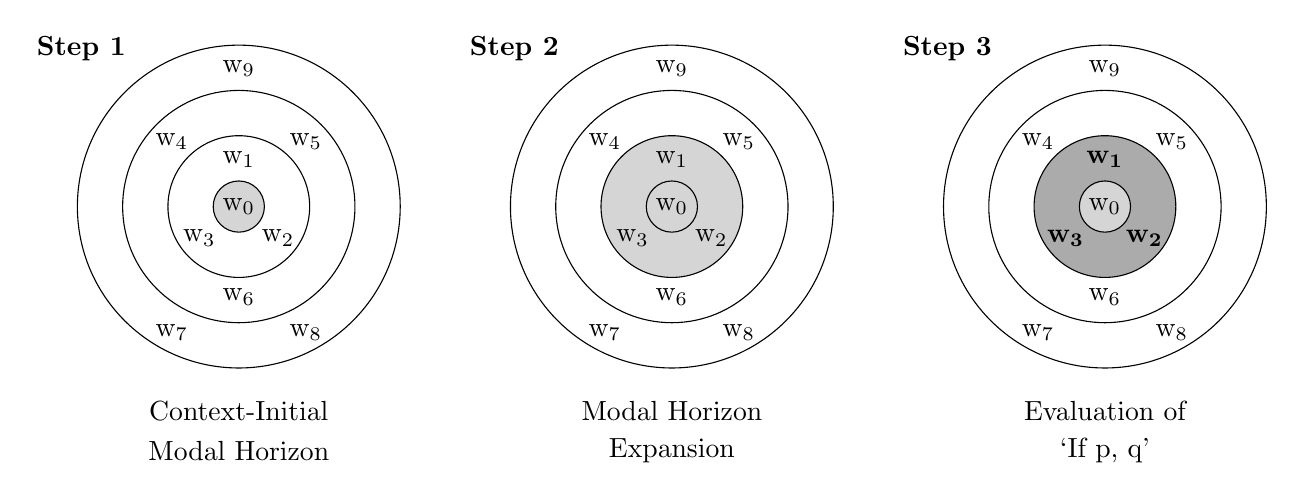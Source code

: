 \begin{tikzpicture}
	\coordinate (O) at (0,0);
    \node at (-2,2) {\textbf{Step 1}};
	\draw[fill=white] (O) circle (2.05);
	\draw[fill=white] (O) circle (1.475);
	\draw[fill=white] (O) circle (0.9);
	\draw[fill=gray!33] (O) circle (0.325)node {w\textsubscript{0}};

	\node at (0,0.6) {w\textsubscript{1}};
	\node at (0.5,-0.4) {w\textsubscript{2}};
	\node at (-0.5,-0.4) {w\textsubscript{3}};
	
	\node at (-0.85,0.825) {w\textsubscript{4}};
	\node at (0.85,0.825) {w\textsubscript{5}};
	\node at (0,-1.15) {w\textsubscript{6}};
	
	\node at (-0.85,-1.6) {w\textsubscript{7}};
	\node at (0.85,-1.6) {w\textsubscript{8}};
	\node at (0,1.75) {w\textsubscript{9}};
	
	\node at (0,-2.6) {Context-Initial};
	\node at (0,-3.1) {Modal Horizon};
	
	
	\begin{scope}[xshift=5.5cm]
		\coordinate (O) at (0,0);
        \node at (-2,2) {\textbf{Step 2}};
    \draw[fill=white] (O) circle (2.05);
	\draw[fill=white] (O) circle (1.475);
	\draw[fill=gray!33] (O) circle (0.9);
	\draw[fill=gray!33] (O) circle (0.325)node {w\textsubscript{0}};

	\node at (0,0.6) {w\textsubscript{1}};
	\node at (0.5,-0.4) {w\textsubscript{2}};
	\node at (-0.5,-0.4) {w\textsubscript{3}};
	
	\node at (-0.85,0.825) {w\textsubscript{4}};
	\node at (0.85,0.825) {w\textsubscript{5}};
	\node at (0,-1.15) {w\textsubscript{6}};
	
	\node at (-0.85,-1.6) {w\textsubscript{7}};
	\node at (0.85,-1.6) {w\textsubscript{8}};
	\node at (0,1.75) {w\textsubscript{9}};
	
	\node at (0,-2.6) {Modal Horizon};
	\node at (0,-3.1) {Expansion};
	
	
	\begin{scope}[xshift=5.5cm]
		\coordinate (O) at (0,0);
        \node at (-2,2) {\textbf{Step 3}};
    \draw[fill=white] (O) circle (2.05);
	\draw[fill=white] (O) circle (1.475);
	\draw[fill=gray!66] (O) circle (0.9);
	\draw[fill=gray!33] (O) circle (0.325)node {w\textsubscript{0}};

	\node at (0,0.6) {\textbf{w\textsubscript{1}}};
	\node at (0.5,-0.4) {\textbf{w\textsubscript{2}}};
	\node at (-0.5,-0.4) {\textbf{w\textsubscript{3}}};
	
	\node at (-0.85,0.825) {w\textsubscript{4}};
	\node at (0.85,0.825) {w\textsubscript{5}};
	\node at (0,-1.15) {w\textsubscript{6}};
	
	\node at (-0.85,-1.6) {w\textsubscript{7}};
	\node at (0.85,-1.6) {w\textsubscript{8}};
	\node at (0,1.75) {w\textsubscript{9}};
	
	\node at (0,-2.6) {Evaluation of};
	\node at (0,-3.1) {`If p, q'};
	\end{scope}
	\end{scope}
	
\end{tikzpicture}